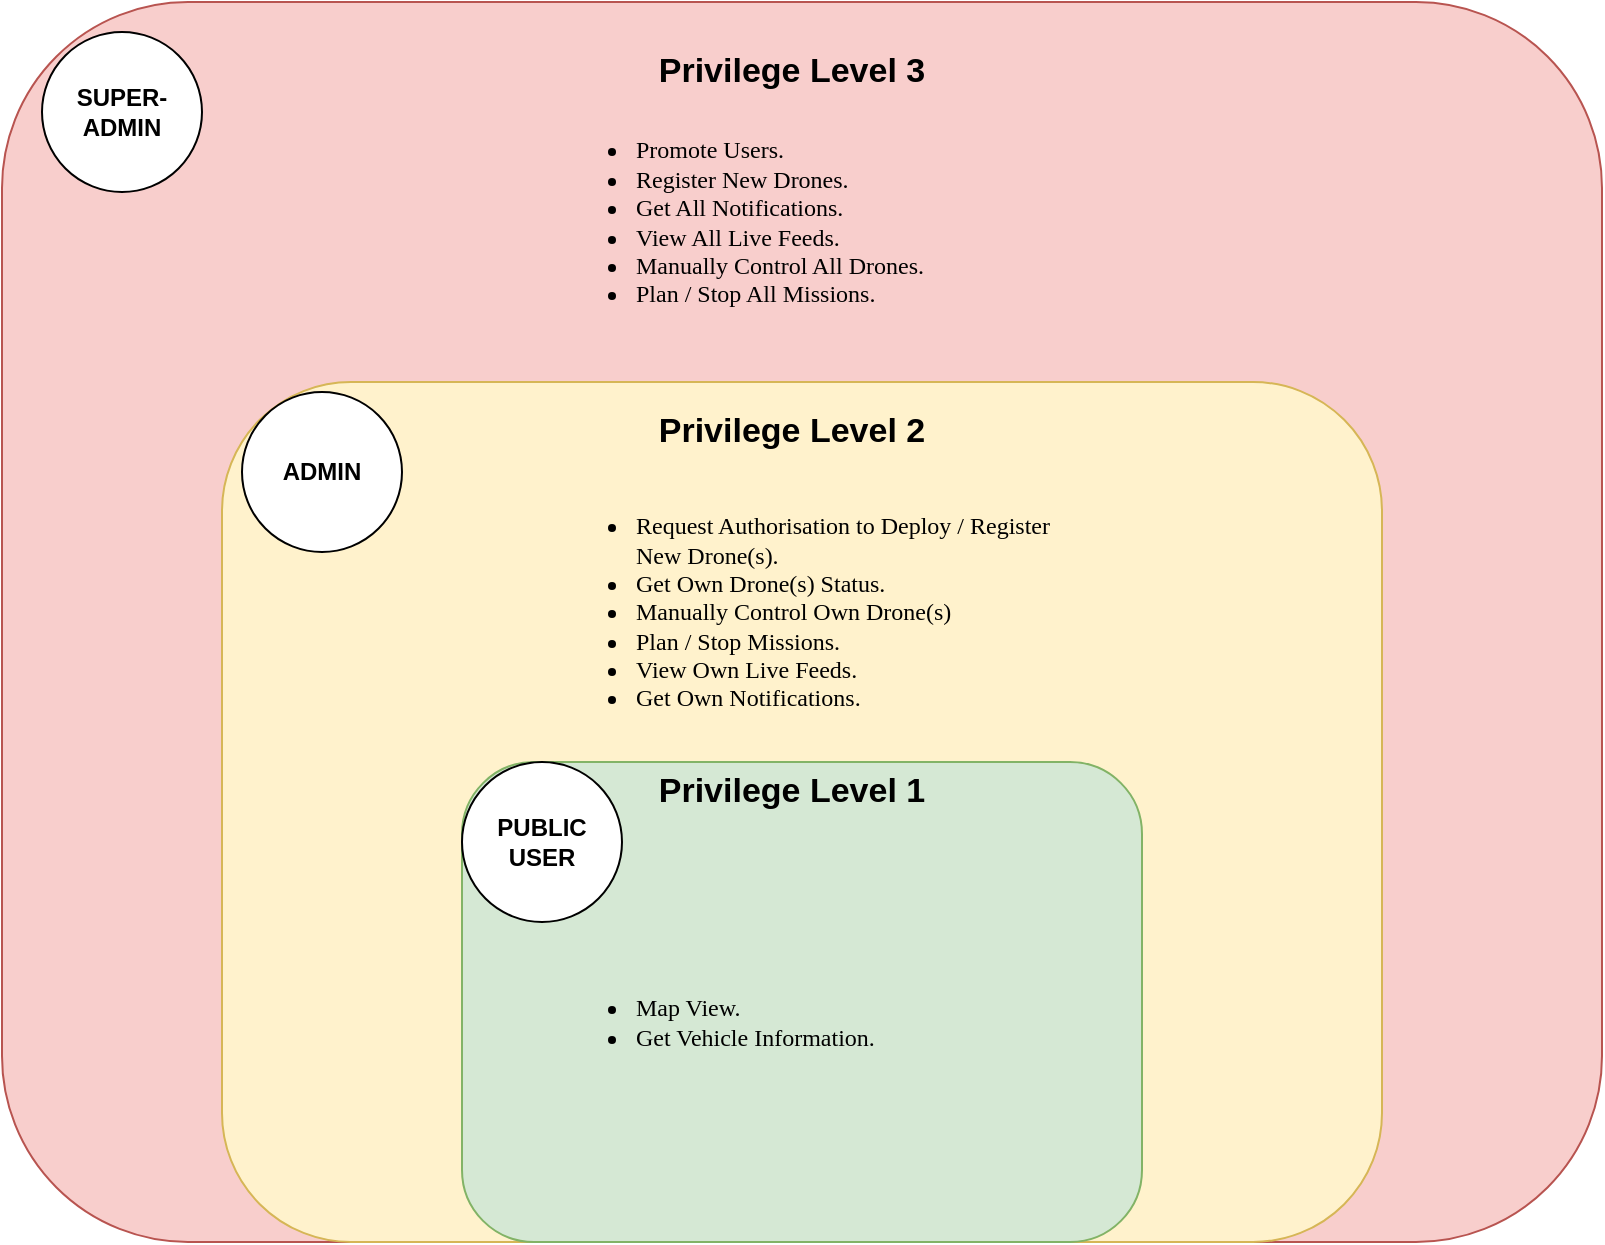 <mxfile version="12.9.6" type="device"><diagram id="dSUqEbVis1qonOhXK_p1" name="Page-1"><mxGraphModel dx="946" dy="1678" grid="1" gridSize="10" guides="1" tooltips="1" connect="1" arrows="1" fold="1" page="1" pageScale="1" pageWidth="827" pageHeight="1169" math="0" shadow="0"><root><mxCell id="0"/><mxCell id="1" parent="0"/><mxCell id="BJBV1ZJlfIALklsWY_f--1" value="" style="rounded=1;whiteSpace=wrap;html=1;fillColor=#f8cecc;strokeColor=#b85450;" vertex="1" parent="1"><mxGeometry x="50" y="-15" width="800" height="620" as="geometry"/></mxCell><mxCell id="BJBV1ZJlfIALklsWY_f--2" value="" style="rounded=1;whiteSpace=wrap;html=1;fillColor=#fff2cc;strokeColor=#d6b656;" vertex="1" parent="1"><mxGeometry x="160" y="175" width="580" height="430" as="geometry"/></mxCell><mxCell id="BJBV1ZJlfIALklsWY_f--3" value="&lt;div&gt;&lt;font color=&quot;rgba(0, 0, 0, 0)&quot; face=&quot;monospace&quot;&gt;&lt;span style=&quot;font-size: 0px&quot;&gt;&lt;br&gt;&lt;/span&gt;&lt;/font&gt;&lt;/div&gt;" style="rounded=1;whiteSpace=wrap;html=1;fillColor=#d5e8d4;strokeColor=#82b366;" vertex="1" parent="1"><mxGeometry x="280" y="365" width="340" height="240" as="geometry"/></mxCell><mxCell id="BJBV1ZJlfIALklsWY_f--5" value="&lt;b&gt;&lt;font style=&quot;font-size: 17px&quot;&gt;Privilege Level 3&lt;/font&gt;&lt;/b&gt;" style="text;html=1;strokeColor=none;fillColor=none;align=center;verticalAlign=middle;whiteSpace=wrap;rounded=0;" vertex="1" parent="1"><mxGeometry x="365" y="10" width="160" height="20" as="geometry"/></mxCell><mxCell id="BJBV1ZJlfIALklsWY_f--8" value="&lt;b&gt;SUPER-ADMIN&lt;/b&gt;" style="ellipse;whiteSpace=wrap;html=1;aspect=fixed;" vertex="1" parent="1"><mxGeometry x="70" width="80" height="80" as="geometry"/></mxCell><mxCell id="BJBV1ZJlfIALklsWY_f--9" value="&lt;b&gt;ADMIN&lt;/b&gt;" style="ellipse;whiteSpace=wrap;html=1;aspect=fixed;" vertex="1" parent="1"><mxGeometry x="170" y="180" width="80" height="80" as="geometry"/></mxCell><mxCell id="BJBV1ZJlfIALklsWY_f--10" value="&lt;b&gt;PUBLIC USER&lt;/b&gt;" style="ellipse;whiteSpace=wrap;html=1;aspect=fixed;" vertex="1" parent="1"><mxGeometry x="280" y="365" width="80" height="80" as="geometry"/></mxCell><mxCell id="BJBV1ZJlfIALklsWY_f--11" value="&lt;b&gt;&lt;font style=&quot;font-size: 17px&quot;&gt;Privilege Level 2&lt;/font&gt;&lt;/b&gt;" style="text;html=1;strokeColor=none;fillColor=none;align=center;verticalAlign=middle;whiteSpace=wrap;rounded=0;" vertex="1" parent="1"><mxGeometry x="370" y="190" width="150" height="20" as="geometry"/></mxCell><mxCell id="BJBV1ZJlfIALklsWY_f--12" value="&lt;b&gt;&lt;font style=&quot;font-size: 17px&quot;&gt;Privilege Level 1&lt;/font&gt;&lt;/b&gt;" style="text;html=1;strokeColor=none;fillColor=none;align=center;verticalAlign=middle;whiteSpace=wrap;rounded=0;" vertex="1" parent="1"><mxGeometry x="375" y="370" width="140" height="20" as="geometry"/></mxCell><mxCell id="BJBV1ZJlfIALklsWY_f--15" value="&lt;ul&gt;&lt;li&gt;&lt;font face=&quot;Comic Sans MS&quot;&gt;Promote Users.&lt;/font&gt;&lt;/li&gt;&lt;li&gt;&lt;font face=&quot;Comic Sans MS&quot;&gt;Register New Drones.&lt;/font&gt;&lt;/li&gt;&lt;li&gt;&lt;font face=&quot;Comic Sans MS&quot;&gt;Get All Notifications.&lt;/font&gt;&lt;/li&gt;&lt;li&gt;&lt;font face=&quot;Comic Sans MS&quot;&gt;View All Live Feeds.&lt;/font&gt;&lt;/li&gt;&lt;li&gt;&lt;font face=&quot;Comic Sans MS&quot;&gt;Manually Control All Drones.&lt;/font&gt;&lt;/li&gt;&lt;li&gt;&lt;font face=&quot;Comic Sans MS&quot;&gt;Plan / Stop All Missions.&lt;/font&gt;&lt;/li&gt;&lt;/ul&gt;" style="text;html=1;strokeColor=none;fillColor=none;align=left;verticalAlign=middle;whiteSpace=wrap;rounded=0;" vertex="1" parent="1"><mxGeometry x="325" y="30" width="240" height="130" as="geometry"/></mxCell><mxCell id="BJBV1ZJlfIALklsWY_f--16" value="&lt;ul&gt;&lt;li&gt;&lt;font face=&quot;Comic Sans MS&quot;&gt;Map View.&lt;/font&gt;&lt;/li&gt;&lt;li&gt;&lt;font face=&quot;Comic Sans MS&quot;&gt;Get Vehicle Information.&lt;/font&gt;&lt;/li&gt;&lt;/ul&gt;" style="text;html=1;strokeColor=none;fillColor=none;align=left;verticalAlign=middle;whiteSpace=wrap;rounded=0;" vertex="1" parent="1"><mxGeometry x="325" y="460" width="220" height="70" as="geometry"/></mxCell><mxCell id="BJBV1ZJlfIALklsWY_f--17" value="&lt;ul&gt;&lt;li&gt;&lt;font face=&quot;Comic Sans MS&quot;&gt;Request Authorisation to Deploy / Register New Drone(s).&lt;/font&gt;&lt;/li&gt;&lt;li&gt;&lt;font face=&quot;Comic Sans MS&quot;&gt;Get Own Drone(s) Status.&lt;/font&gt;&lt;/li&gt;&lt;li&gt;&lt;font face=&quot;Comic Sans MS&quot;&gt;Manually Control Own Drone(s)&lt;/font&gt;&lt;/li&gt;&lt;li&gt;&lt;font face=&quot;Comic Sans MS&quot;&gt;Plan / Stop Missions.&lt;/font&gt;&lt;/li&gt;&lt;li&gt;&lt;font face=&quot;Comic Sans MS&quot;&gt;View Own Live Feeds.&lt;/font&gt;&lt;/li&gt;&lt;li&gt;&lt;font face=&quot;Comic Sans MS&quot;&gt;Get Own Notifications.&lt;/font&gt;&lt;/li&gt;&lt;/ul&gt;" style="text;html=1;strokeColor=none;fillColor=none;align=left;verticalAlign=middle;whiteSpace=wrap;rounded=0;" vertex="1" parent="1"><mxGeometry x="325" y="220" width="250" height="140" as="geometry"/></mxCell></root></mxGraphModel></diagram></mxfile>